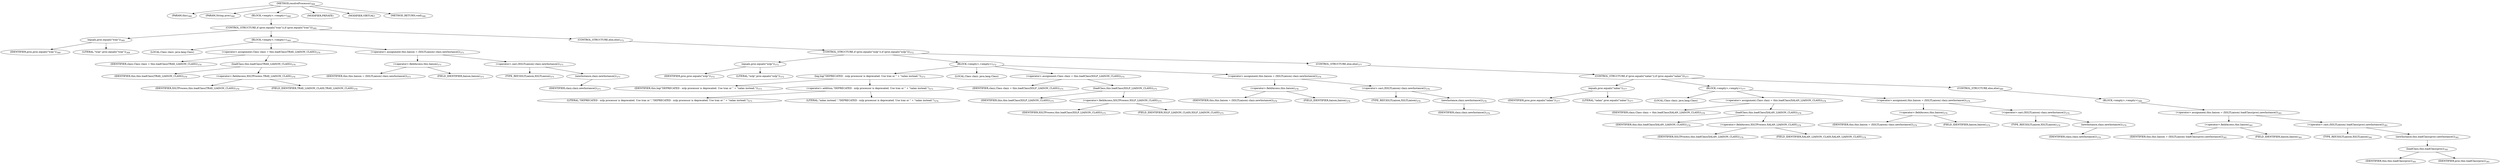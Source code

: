 digraph "resolveProcessor" {  
"679" [label = <(METHOD,resolveProcessor)<SUB>368</SUB>> ]
"27" [label = <(PARAM,this)<SUB>368</SUB>> ]
"680" [label = <(PARAM,String proc)<SUB>368</SUB>> ]
"681" [label = <(BLOCK,&lt;empty&gt;,&lt;empty&gt;)<SUB>368</SUB>> ]
"682" [label = <(CONTROL_STRUCTURE,if (proc.equals(&quot;trax&quot;)),if (proc.equals(&quot;trax&quot;)))<SUB>369</SUB>> ]
"683" [label = <(equals,proc.equals(&quot;trax&quot;))<SUB>369</SUB>> ]
"684" [label = <(IDENTIFIER,proc,proc.equals(&quot;trax&quot;))<SUB>369</SUB>> ]
"685" [label = <(LITERAL,&quot;trax&quot;,proc.equals(&quot;trax&quot;))<SUB>369</SUB>> ]
"686" [label = <(BLOCK,&lt;empty&gt;,&lt;empty&gt;)<SUB>369</SUB>> ]
"687" [label = <(LOCAL,Class clazz: java.lang.Class)> ]
"688" [label = <(&lt;operator&gt;.assignment,Class clazz = this.loadClass(TRAX_LIAISON_CLASS))<SUB>370</SUB>> ]
"689" [label = <(IDENTIFIER,clazz,Class clazz = this.loadClass(TRAX_LIAISON_CLASS))<SUB>370</SUB>> ]
"690" [label = <(loadClass,this.loadClass(TRAX_LIAISON_CLASS))<SUB>370</SUB>> ]
"26" [label = <(IDENTIFIER,this,this.loadClass(TRAX_LIAISON_CLASS))<SUB>370</SUB>> ]
"691" [label = <(&lt;operator&gt;.fieldAccess,XSLTProcess.TRAX_LIAISON_CLASS)<SUB>370</SUB>> ]
"692" [label = <(IDENTIFIER,XSLTProcess,this.loadClass(TRAX_LIAISON_CLASS))<SUB>370</SUB>> ]
"693" [label = <(FIELD_IDENTIFIER,TRAX_LIAISON_CLASS,TRAX_LIAISON_CLASS)<SUB>370</SUB>> ]
"694" [label = <(&lt;operator&gt;.assignment,this.liaison = (XSLTLiaison) clazz.newInstance())<SUB>371</SUB>> ]
"695" [label = <(&lt;operator&gt;.fieldAccess,this.liaison)<SUB>371</SUB>> ]
"696" [label = <(IDENTIFIER,this,this.liaison = (XSLTLiaison) clazz.newInstance())<SUB>371</SUB>> ]
"697" [label = <(FIELD_IDENTIFIER,liaison,liaison)<SUB>371</SUB>> ]
"698" [label = <(&lt;operator&gt;.cast,(XSLTLiaison) clazz.newInstance())<SUB>371</SUB>> ]
"699" [label = <(TYPE_REF,XSLTLiaison,XSLTLiaison)<SUB>371</SUB>> ]
"700" [label = <(newInstance,clazz.newInstance())<SUB>371</SUB>> ]
"701" [label = <(IDENTIFIER,clazz,clazz.newInstance())<SUB>371</SUB>> ]
"702" [label = <(CONTROL_STRUCTURE,else,else)<SUB>372</SUB>> ]
"703" [label = <(CONTROL_STRUCTURE,if (proc.equals(&quot;xslp&quot;)),if (proc.equals(&quot;xslp&quot;)))<SUB>372</SUB>> ]
"704" [label = <(equals,proc.equals(&quot;xslp&quot;))<SUB>372</SUB>> ]
"705" [label = <(IDENTIFIER,proc,proc.equals(&quot;xslp&quot;))<SUB>372</SUB>> ]
"706" [label = <(LITERAL,&quot;xslp&quot;,proc.equals(&quot;xslp&quot;))<SUB>372</SUB>> ]
"707" [label = <(BLOCK,&lt;empty&gt;,&lt;empty&gt;)<SUB>372</SUB>> ]
"708" [label = <(log,log(&quot;DEPRECATED - xslp processor is deprecated. Use trax or &quot; + &quot;xalan instead.&quot;))<SUB>373</SUB>> ]
"28" [label = <(IDENTIFIER,this,log(&quot;DEPRECATED - xslp processor is deprecated. Use trax or &quot; + &quot;xalan instead.&quot;))<SUB>373</SUB>> ]
"709" [label = <(&lt;operator&gt;.addition,&quot;DEPRECATED - xslp processor is deprecated. Use trax or &quot; + &quot;xalan instead.&quot;)<SUB>373</SUB>> ]
"710" [label = <(LITERAL,&quot;DEPRECATED - xslp processor is deprecated. Use trax or &quot;,&quot;DEPRECATED - xslp processor is deprecated. Use trax or &quot; + &quot;xalan instead.&quot;)<SUB>373</SUB>> ]
"711" [label = <(LITERAL,&quot;xalan instead.&quot;,&quot;DEPRECATED - xslp processor is deprecated. Use trax or &quot; + &quot;xalan instead.&quot;)<SUB>374</SUB>> ]
"712" [label = <(LOCAL,Class clazz: java.lang.Class)> ]
"713" [label = <(&lt;operator&gt;.assignment,Class clazz = this.loadClass(XSLP_LIAISON_CLASS))<SUB>375</SUB>> ]
"714" [label = <(IDENTIFIER,clazz,Class clazz = this.loadClass(XSLP_LIAISON_CLASS))<SUB>375</SUB>> ]
"715" [label = <(loadClass,this.loadClass(XSLP_LIAISON_CLASS))<SUB>375</SUB>> ]
"29" [label = <(IDENTIFIER,this,this.loadClass(XSLP_LIAISON_CLASS))<SUB>375</SUB>> ]
"716" [label = <(&lt;operator&gt;.fieldAccess,XSLTProcess.XSLP_LIAISON_CLASS)<SUB>375</SUB>> ]
"717" [label = <(IDENTIFIER,XSLTProcess,this.loadClass(XSLP_LIAISON_CLASS))<SUB>375</SUB>> ]
"718" [label = <(FIELD_IDENTIFIER,XSLP_LIAISON_CLASS,XSLP_LIAISON_CLASS)<SUB>375</SUB>> ]
"719" [label = <(&lt;operator&gt;.assignment,this.liaison = (XSLTLiaison) clazz.newInstance())<SUB>376</SUB>> ]
"720" [label = <(&lt;operator&gt;.fieldAccess,this.liaison)<SUB>376</SUB>> ]
"721" [label = <(IDENTIFIER,this,this.liaison = (XSLTLiaison) clazz.newInstance())<SUB>376</SUB>> ]
"722" [label = <(FIELD_IDENTIFIER,liaison,liaison)<SUB>376</SUB>> ]
"723" [label = <(&lt;operator&gt;.cast,(XSLTLiaison) clazz.newInstance())<SUB>376</SUB>> ]
"724" [label = <(TYPE_REF,XSLTLiaison,XSLTLiaison)<SUB>376</SUB>> ]
"725" [label = <(newInstance,clazz.newInstance())<SUB>376</SUB>> ]
"726" [label = <(IDENTIFIER,clazz,clazz.newInstance())<SUB>376</SUB>> ]
"727" [label = <(CONTROL_STRUCTURE,else,else)<SUB>377</SUB>> ]
"728" [label = <(CONTROL_STRUCTURE,if (proc.equals(&quot;xalan&quot;)),if (proc.equals(&quot;xalan&quot;)))<SUB>377</SUB>> ]
"729" [label = <(equals,proc.equals(&quot;xalan&quot;))<SUB>377</SUB>> ]
"730" [label = <(IDENTIFIER,proc,proc.equals(&quot;xalan&quot;))<SUB>377</SUB>> ]
"731" [label = <(LITERAL,&quot;xalan&quot;,proc.equals(&quot;xalan&quot;))<SUB>377</SUB>> ]
"732" [label = <(BLOCK,&lt;empty&gt;,&lt;empty&gt;)<SUB>377</SUB>> ]
"733" [label = <(LOCAL,Class clazz: java.lang.Class)> ]
"734" [label = <(&lt;operator&gt;.assignment,Class clazz = this.loadClass(XALAN_LIAISON_CLASS))<SUB>378</SUB>> ]
"735" [label = <(IDENTIFIER,clazz,Class clazz = this.loadClass(XALAN_LIAISON_CLASS))<SUB>378</SUB>> ]
"736" [label = <(loadClass,this.loadClass(XALAN_LIAISON_CLASS))<SUB>378</SUB>> ]
"30" [label = <(IDENTIFIER,this,this.loadClass(XALAN_LIAISON_CLASS))<SUB>378</SUB>> ]
"737" [label = <(&lt;operator&gt;.fieldAccess,XSLTProcess.XALAN_LIAISON_CLASS)<SUB>378</SUB>> ]
"738" [label = <(IDENTIFIER,XSLTProcess,this.loadClass(XALAN_LIAISON_CLASS))<SUB>378</SUB>> ]
"739" [label = <(FIELD_IDENTIFIER,XALAN_LIAISON_CLASS,XALAN_LIAISON_CLASS)<SUB>378</SUB>> ]
"740" [label = <(&lt;operator&gt;.assignment,this.liaison = (XSLTLiaison) clazz.newInstance())<SUB>379</SUB>> ]
"741" [label = <(&lt;operator&gt;.fieldAccess,this.liaison)<SUB>379</SUB>> ]
"742" [label = <(IDENTIFIER,this,this.liaison = (XSLTLiaison) clazz.newInstance())<SUB>379</SUB>> ]
"743" [label = <(FIELD_IDENTIFIER,liaison,liaison)<SUB>379</SUB>> ]
"744" [label = <(&lt;operator&gt;.cast,(XSLTLiaison) clazz.newInstance())<SUB>379</SUB>> ]
"745" [label = <(TYPE_REF,XSLTLiaison,XSLTLiaison)<SUB>379</SUB>> ]
"746" [label = <(newInstance,clazz.newInstance())<SUB>379</SUB>> ]
"747" [label = <(IDENTIFIER,clazz,clazz.newInstance())<SUB>379</SUB>> ]
"748" [label = <(CONTROL_STRUCTURE,else,else)<SUB>380</SUB>> ]
"749" [label = <(BLOCK,&lt;empty&gt;,&lt;empty&gt;)<SUB>380</SUB>> ]
"750" [label = <(&lt;operator&gt;.assignment,this.liaison = (XSLTLiaison) loadClass(proc).newInstance())<SUB>381</SUB>> ]
"751" [label = <(&lt;operator&gt;.fieldAccess,this.liaison)<SUB>381</SUB>> ]
"752" [label = <(IDENTIFIER,this,this.liaison = (XSLTLiaison) loadClass(proc).newInstance())<SUB>381</SUB>> ]
"753" [label = <(FIELD_IDENTIFIER,liaison,liaison)<SUB>381</SUB>> ]
"754" [label = <(&lt;operator&gt;.cast,(XSLTLiaison) loadClass(proc).newInstance())<SUB>381</SUB>> ]
"755" [label = <(TYPE_REF,XSLTLiaison,XSLTLiaison)<SUB>381</SUB>> ]
"756" [label = <(newInstance,this.loadClass(proc).newInstance())<SUB>381</SUB>> ]
"757" [label = <(loadClass,this.loadClass(proc))<SUB>381</SUB>> ]
"31" [label = <(IDENTIFIER,this,this.loadClass(proc))<SUB>381</SUB>> ]
"758" [label = <(IDENTIFIER,proc,this.loadClass(proc))<SUB>381</SUB>> ]
"759" [label = <(MODIFIER,PRIVATE)> ]
"760" [label = <(MODIFIER,VIRTUAL)> ]
"761" [label = <(METHOD_RETURN,void)<SUB>368</SUB>> ]
  "679" -> "27" 
  "679" -> "680" 
  "679" -> "681" 
  "679" -> "759" 
  "679" -> "760" 
  "679" -> "761" 
  "681" -> "682" 
  "682" -> "683" 
  "682" -> "686" 
  "682" -> "702" 
  "683" -> "684" 
  "683" -> "685" 
  "686" -> "687" 
  "686" -> "688" 
  "686" -> "694" 
  "688" -> "689" 
  "688" -> "690" 
  "690" -> "26" 
  "690" -> "691" 
  "691" -> "692" 
  "691" -> "693" 
  "694" -> "695" 
  "694" -> "698" 
  "695" -> "696" 
  "695" -> "697" 
  "698" -> "699" 
  "698" -> "700" 
  "700" -> "701" 
  "702" -> "703" 
  "703" -> "704" 
  "703" -> "707" 
  "703" -> "727" 
  "704" -> "705" 
  "704" -> "706" 
  "707" -> "708" 
  "707" -> "712" 
  "707" -> "713" 
  "707" -> "719" 
  "708" -> "28" 
  "708" -> "709" 
  "709" -> "710" 
  "709" -> "711" 
  "713" -> "714" 
  "713" -> "715" 
  "715" -> "29" 
  "715" -> "716" 
  "716" -> "717" 
  "716" -> "718" 
  "719" -> "720" 
  "719" -> "723" 
  "720" -> "721" 
  "720" -> "722" 
  "723" -> "724" 
  "723" -> "725" 
  "725" -> "726" 
  "727" -> "728" 
  "728" -> "729" 
  "728" -> "732" 
  "728" -> "748" 
  "729" -> "730" 
  "729" -> "731" 
  "732" -> "733" 
  "732" -> "734" 
  "732" -> "740" 
  "734" -> "735" 
  "734" -> "736" 
  "736" -> "30" 
  "736" -> "737" 
  "737" -> "738" 
  "737" -> "739" 
  "740" -> "741" 
  "740" -> "744" 
  "741" -> "742" 
  "741" -> "743" 
  "744" -> "745" 
  "744" -> "746" 
  "746" -> "747" 
  "748" -> "749" 
  "749" -> "750" 
  "750" -> "751" 
  "750" -> "754" 
  "751" -> "752" 
  "751" -> "753" 
  "754" -> "755" 
  "754" -> "756" 
  "756" -> "757" 
  "757" -> "31" 
  "757" -> "758" 
}
